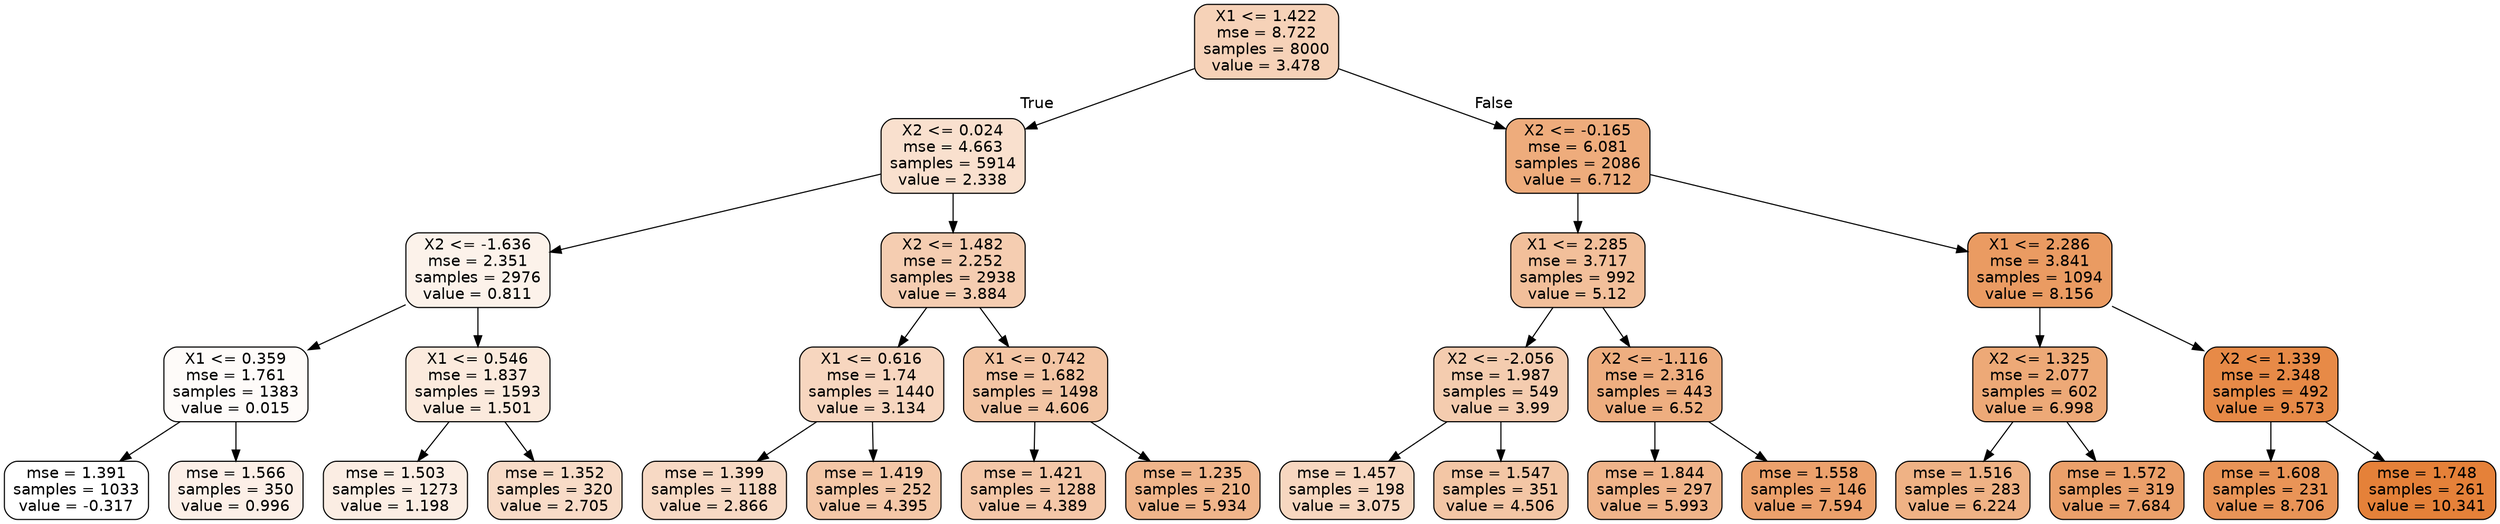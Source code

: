 digraph Tree {
node [shape=box, style="filled, rounded", color="black", fontname=helvetica] ;
edge [fontname=helvetica] ;
0 [label="X1 <= 1.422\nmse = 8.722\nsamples = 8000\nvalue = 3.478", fillcolor="#f6d2b8"] ;
1 [label="X2 <= 0.024\nmse = 4.663\nsamples = 5914\nvalue = 2.338", fillcolor="#f9e0ce"] ;
0 -> 1 [labeldistance=2.5, labelangle=45, headlabel="True"] ;
2 [label="X2 <= -1.636\nmse = 2.351\nsamples = 2976\nvalue = 0.811", fillcolor="#fcf2ea"] ;
1 -> 2 ;
3 [label="X1 <= 0.359\nmse = 1.761\nsamples = 1383\nvalue = 0.015", fillcolor="#fefbf9"] ;
2 -> 3 ;
4 [label="mse = 1.391\nsamples = 1033\nvalue = -0.317", fillcolor="#ffffff"] ;
3 -> 4 ;
5 [label="mse = 1.566\nsamples = 350\nvalue = 0.996", fillcolor="#fcefe7"] ;
3 -> 5 ;
6 [label="X1 <= 0.546\nmse = 1.837\nsamples = 1593\nvalue = 1.501", fillcolor="#fbeadd"] ;
2 -> 6 ;
7 [label="mse = 1.503\nsamples = 1273\nvalue = 1.198", fillcolor="#fbede3"] ;
6 -> 7 ;
8 [label="mse = 1.352\nsamples = 320\nvalue = 2.705", fillcolor="#f8dbc7"] ;
6 -> 8 ;
9 [label="X2 <= 1.482\nmse = 2.252\nsamples = 2938\nvalue = 3.884", fillcolor="#f5cdb1"] ;
1 -> 9 ;
10 [label="X1 <= 0.616\nmse = 1.74\nsamples = 1440\nvalue = 3.134", fillcolor="#f7d6bf"] ;
9 -> 10 ;
11 [label="mse = 1.399\nsamples = 1188\nvalue = 2.866", fillcolor="#f7d9c4"] ;
10 -> 11 ;
12 [label="mse = 1.419\nsamples = 252\nvalue = 4.395", fillcolor="#f4c7a7"] ;
10 -> 12 ;
13 [label="X1 <= 0.742\nmse = 1.682\nsamples = 1498\nvalue = 4.606", fillcolor="#f3c5a4"] ;
9 -> 13 ;
14 [label="mse = 1.421\nsamples = 1288\nvalue = 4.389", fillcolor="#f4c7a8"] ;
13 -> 14 ;
15 [label="mse = 1.235\nsamples = 210\nvalue = 5.934", fillcolor="#f0b58b"] ;
13 -> 15 ;
16 [label="X2 <= -0.165\nmse = 6.081\nsamples = 2086\nvalue = 6.712", fillcolor="#eeac7c"] ;
0 -> 16 [labeldistance=2.5, labelangle=-45, headlabel="False"] ;
17 [label="X1 <= 2.285\nmse = 3.717\nsamples = 992\nvalue = 5.12", fillcolor="#f2bf9a"] ;
16 -> 17 ;
18 [label="X2 <= -2.056\nmse = 1.987\nsamples = 549\nvalue = 3.99", fillcolor="#f4ccaf"] ;
17 -> 18 ;
19 [label="mse = 1.457\nsamples = 198\nvalue = 3.075", fillcolor="#f7d7c0"] ;
18 -> 19 ;
20 [label="mse = 1.547\nsamples = 351\nvalue = 4.506", fillcolor="#f3c6a5"] ;
18 -> 20 ;
21 [label="X2 <= -1.116\nmse = 2.316\nsamples = 443\nvalue = 6.52", fillcolor="#eeae80"] ;
17 -> 21 ;
22 [label="mse = 1.844\nsamples = 297\nvalue = 5.993", fillcolor="#f0b48a"] ;
21 -> 22 ;
23 [label="mse = 1.558\nsamples = 146\nvalue = 7.594", fillcolor="#eca16c"] ;
21 -> 23 ;
24 [label="X1 <= 2.286\nmse = 3.841\nsamples = 1094\nvalue = 8.156", fillcolor="#ea9b62"] ;
16 -> 24 ;
25 [label="X2 <= 1.325\nmse = 2.077\nsamples = 602\nvalue = 6.998", fillcolor="#eda977"] ;
24 -> 25 ;
26 [label="mse = 1.516\nsamples = 283\nvalue = 6.224", fillcolor="#efb285"] ;
25 -> 26 ;
27 [label="mse = 1.572\nsamples = 319\nvalue = 7.684", fillcolor="#eba06a"] ;
25 -> 27 ;
28 [label="X2 <= 1.339\nmse = 2.348\nsamples = 492\nvalue = 9.573", fillcolor="#e78a47"] ;
24 -> 28 ;
29 [label="mse = 1.608\nsamples = 231\nvalue = 8.706", fillcolor="#e99457"] ;
28 -> 29 ;
30 [label="mse = 1.748\nsamples = 261\nvalue = 10.341", fillcolor="#e58139"] ;
28 -> 30 ;
}